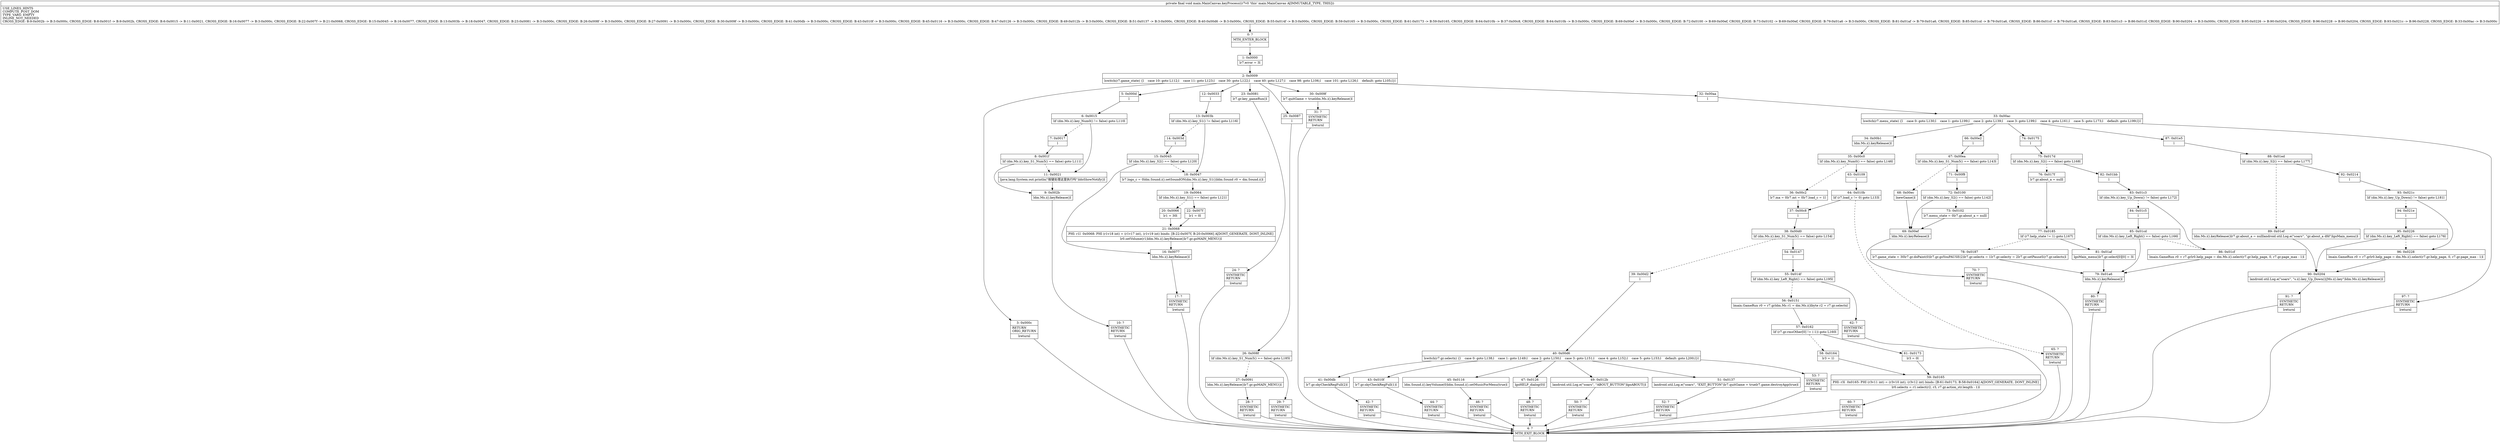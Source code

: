 digraph "CFG formain.MainCanvas.keyProcess()V" {
Node_0 [shape=record,label="{0\:\ ?|MTH_ENTER_BLOCK\l|l}"];
Node_1 [shape=record,label="{1\:\ 0x0000|lr7.error = 3l}"];
Node_2 [shape=record,label="{2\:\ 0x0009|lswitch(r7.game_state) \{l    case 10: goto L112;l    case 11: goto L123;l    case 30: goto L122;l    case 40: goto L127;l    case 98: goto L106;l    case 101: goto L126;l    default: goto L105;l\}l}"];
Node_3 [shape=record,label="{3\:\ 0x000c|RETURN\lORIG_RETURN\l|lreturnl}"];
Node_4 [shape=record,label="{4\:\ ?|MTH_EXIT_BLOCK\l|l}"];
Node_5 [shape=record,label="{5\:\ 0x000d|l}"];
Node_6 [shape=record,label="{6\:\ 0x0015|lif (dm.Ms.i().key_Num0() != false) goto L110l}"];
Node_7 [shape=record,label="{7\:\ 0x0017|l}"];
Node_8 [shape=record,label="{8\:\ 0x001f|lif (dm.Ms.i().key_S1_Num5() == false) goto L111l}"];
Node_9 [shape=record,label="{9\:\ 0x002b|ldm.Ms.i().keyRelease()l}"];
Node_10 [shape=record,label="{10\:\ ?|SYNTHETIC\lRETURN\l|lreturnl}"];
Node_11 [shape=record,label="{11\:\ 0x0021|ljava.lang.System.out.println(\"按键处理这里执行吗\")ldoShowNotify()l}"];
Node_12 [shape=record,label="{12\:\ 0x0033|l}"];
Node_13 [shape=record,label="{13\:\ 0x003b|lif (dm.Ms.i().key_S1() != false) goto L116l}"];
Node_14 [shape=record,label="{14\:\ 0x003d|l}"];
Node_15 [shape=record,label="{15\:\ 0x0045|lif (dm.Ms.i().key_S2() == false) goto L120l}"];
Node_16 [shape=record,label="{16\:\ 0x0077|ldm.Ms.i().keyRelease()l}"];
Node_17 [shape=record,label="{17\:\ ?|SYNTHETIC\lRETURN\l|lreturnl}"];
Node_18 [shape=record,label="{18\:\ 0x0047|lr7.logo_c = 0ldm.Sound.i().setSoundON(dm.Ms.i().key_S1())ldm.Sound r0 = dm.Sound.i()l}"];
Node_19 [shape=record,label="{19\:\ 0x0064|lif (dm.Ms.i().key_S1() == false) goto L121l}"];
Node_20 [shape=record,label="{20\:\ 0x0066|lr1 = 30l}"];
Node_21 [shape=record,label="{21\:\ 0x0068|PHI: r1l  0x0068: PHI (r1v18 int) = (r1v17 int), (r1v19 int) binds: [B:22:0x007f, B:20:0x0066] A[DONT_GENERATE, DONT_INLINE]\l|lr0.setVolume(r1)ldm.Ms.i().keyRelease()lr7.gr.goMAIN_MENU()l}"];
Node_22 [shape=record,label="{22\:\ 0x007f|lr1 = 0l}"];
Node_23 [shape=record,label="{23\:\ 0x0081|lr7.gr.key_gameRun()l}"];
Node_24 [shape=record,label="{24\:\ ?|SYNTHETIC\lRETURN\l|lreturnl}"];
Node_25 [shape=record,label="{25\:\ 0x0087|l}"];
Node_26 [shape=record,label="{26\:\ 0x008f|lif (dm.Ms.i().key_S1_Num5() == false) goto L185l}"];
Node_27 [shape=record,label="{27\:\ 0x0091|ldm.Ms.i().keyRelease()lr7.gr.goMAIN_MENU()l}"];
Node_28 [shape=record,label="{28\:\ ?|SYNTHETIC\lRETURN\l|lreturnl}"];
Node_29 [shape=record,label="{29\:\ ?|SYNTHETIC\lRETURN\l|lreturnl}"];
Node_30 [shape=record,label="{30\:\ 0x009f|lr7.quitGame = trueldm.Ms.i().keyRelease()l}"];
Node_31 [shape=record,label="{31\:\ ?|SYNTHETIC\lRETURN\l|lreturnl}"];
Node_32 [shape=record,label="{32\:\ 0x00aa|l}"];
Node_33 [shape=record,label="{33\:\ 0x00ac|lswitch(r7.menu_state) \{l    case 0: goto L130;l    case 1: goto L199;l    case 2: goto L139;l    case 3: goto L199;l    case 4: goto L161;l    case 5: goto L173;l    default: goto L199;l\}l}"];
Node_34 [shape=record,label="{34\:\ 0x00b1|ldm.Ms.i().keyRelease()l}"];
Node_35 [shape=record,label="{35\:\ 0x00c0|lif (dm.Ms.i().key_Num0() == false) goto L146l}"];
Node_36 [shape=record,label="{36\:\ 0x00c2|lr7.ma = 0lr7.mt = 0lr7.load_c = 1l}"];
Node_37 [shape=record,label="{37\:\ 0x00c8|l}"];
Node_38 [shape=record,label="{38\:\ 0x00d0|lif (dm.Ms.i().key_S1_Num5() == false) goto L154l}"];
Node_39 [shape=record,label="{39\:\ 0x00d2|l}"];
Node_40 [shape=record,label="{40\:\ 0x00d6|lswitch(r7.gr.selectx) \{l    case 0: goto L138;l    case 1: goto L149;l    case 2: goto L150;l    case 3: goto L151;l    case 4: goto L152;l    case 5: goto L153;l    default: goto L200;l\}l}"];
Node_41 [shape=record,label="{41\:\ 0x00db|lr7.gr.skyCheckRegFull(2)l}"];
Node_42 [shape=record,label="{42\:\ ?|SYNTHETIC\lRETURN\l|lreturnl}"];
Node_43 [shape=record,label="{43\:\ 0x010f|lr7.gr.skyCheckRegFull(1)l}"];
Node_44 [shape=record,label="{44\:\ ?|SYNTHETIC\lRETURN\l|lreturnl}"];
Node_45 [shape=record,label="{45\:\ 0x0116|ldm.Sound.i().keyVolume(0)ldm.Sound.i().setMusicForMenu(true)l}"];
Node_46 [shape=record,label="{46\:\ ?|SYNTHETIC\lRETURN\l|lreturnl}"];
Node_47 [shape=record,label="{47\:\ 0x0126|lgoHELP_dialog(0)l}"];
Node_48 [shape=record,label="{48\:\ ?|SYNTHETIC\lRETURN\l|lreturnl}"];
Node_49 [shape=record,label="{49\:\ 0x012b|landroid.util.Log.e(\"soars\", \"ABOUT_BUTTON\")lgoABOUT()l}"];
Node_50 [shape=record,label="{50\:\ ?|SYNTHETIC\lRETURN\l|lreturnl}"];
Node_51 [shape=record,label="{51\:\ 0x0137|landroid.util.Log.e(\"soars\", \"EXIT_BUTTON\")lr7.quitGame = truelr7.game.destroyApp(true)l}"];
Node_52 [shape=record,label="{52\:\ ?|SYNTHETIC\lRETURN\l|lreturnl}"];
Node_53 [shape=record,label="{53\:\ ?|SYNTHETIC\lRETURN\l|lreturnl}"];
Node_54 [shape=record,label="{54\:\ 0x0147|l}"];
Node_55 [shape=record,label="{55\:\ 0x014f|lif (dm.Ms.i().key_Left_Right() == false) goto L195l}"];
Node_56 [shape=record,label="{56\:\ 0x0151|lmain.GameRun r0 = r7.grldm.Ms r1 = dm.Ms.i()lbyte r2 = r7.gr.selectxl}"];
Node_57 [shape=record,label="{57\:\ 0x0162|lif (r7.gr.rmsOther[0] != (\-1)) goto L160l}"];
Node_58 [shape=record,label="{58\:\ 0x0164|lr3 = 1l}"];
Node_59 [shape=record,label="{59\:\ 0x0165|PHI: r3l  0x0165: PHI (r3v11 int) = (r3v10 int), (r3v12 int) binds: [B:61:0x0173, B:58:0x0164] A[DONT_GENERATE, DONT_INLINE]\l|lr0.selectx = r1.select(r2, r3, r7.gr.action_str.length \- 1)l}"];
Node_60 [shape=record,label="{60\:\ ?|SYNTHETIC\lRETURN\l|lreturnl}"];
Node_61 [shape=record,label="{61\:\ 0x0173|lr3 = 0l}"];
Node_62 [shape=record,label="{62\:\ ?|SYNTHETIC\lRETURN\l|lreturnl}"];
Node_63 [shape=record,label="{63\:\ 0x0109|l}"];
Node_64 [shape=record,label="{64\:\ 0x010b|lif (r7.load_c != 0) goto L133l}"];
Node_65 [shape=record,label="{65\:\ ?|SYNTHETIC\lRETURN\l|lreturnl}"];
Node_66 [shape=record,label="{66\:\ 0x00e2|l}"];
Node_67 [shape=record,label="{67\:\ 0x00ea|lif (dm.Ms.i().key_S1_Num5() == false) goto L143l}"];
Node_68 [shape=record,label="{68\:\ 0x00ec|lnewGame()l}"];
Node_69 [shape=record,label="{69\:\ 0x00ef|ldm.Ms.i().keyRelease()l}"];
Node_70 [shape=record,label="{70\:\ ?|SYNTHETIC\lRETURN\l|lreturnl}"];
Node_71 [shape=record,label="{71\:\ 0x00f8|l}"];
Node_72 [shape=record,label="{72\:\ 0x0100|lif (dm.Ms.i().key_S2() == false) goto L142l}"];
Node_73 [shape=record,label="{73\:\ 0x0102|lr7.menu_state = 0lr7.gr.about_a = nulll}"];
Node_74 [shape=record,label="{74\:\ 0x0175|l}"];
Node_75 [shape=record,label="{75\:\ 0x017d|lif (dm.Ms.i().key_S2() == false) goto L168l}"];
Node_76 [shape=record,label="{76\:\ 0x017f|lr7.gr.about_a = nulll}"];
Node_77 [shape=record,label="{77\:\ 0x0185|lif (r7.help_state != 1) goto L167l}"];
Node_78 [shape=record,label="{78\:\ 0x0187|lr7.game_state = 30lr7.gr.doPaint(0)lr7.gr.goYouPAUSE(2)lr7.gr.selectx = 1lr7.gr.selecty = 2lr7.gr.setPauseS(r7.gr.selectx)l}"];
Node_79 [shape=record,label="{79\:\ 0x01a6|ldm.Ms.i().keyRelease()l}"];
Node_80 [shape=record,label="{80\:\ ?|SYNTHETIC\lRETURN\l|lreturnl}"];
Node_81 [shape=record,label="{81\:\ 0x01af|lgoMain_menu()lr7.gr.select[0][0] = 3l}"];
Node_82 [shape=record,label="{82\:\ 0x01bb|l}"];
Node_83 [shape=record,label="{83\:\ 0x01c3|lif (dm.Ms.i().key_Up_Down() != false) goto L172l}"];
Node_84 [shape=record,label="{84\:\ 0x01c5|l}"];
Node_85 [shape=record,label="{85\:\ 0x01cd|lif (dm.Ms.i().key_Left_Right() == false) goto L166l}"];
Node_86 [shape=record,label="{86\:\ 0x01cf|lmain.GameRun r0 = r7.grlr0.help_page = dm.Ms.i().select(r7.gr.help_page, 0, r7.gr.page_max \- 1)l}"];
Node_87 [shape=record,label="{87\:\ 0x01e5|l}"];
Node_88 [shape=record,label="{88\:\ 0x01ed|lif (dm.Ms.i().key_S2() == false) goto L177l}"];
Node_89 [shape=record,label="{89\:\ 0x01ef|ldm.Ms.i().keyRelease()lr7.gr.about_a = nulllandroid.util.Log.e(\"soars\", \"gr.about_a dfd\")lgoMain_menu()l}"];
Node_90 [shape=record,label="{90\:\ 0x0204|landroid.util.Log.e(\"soars\", \"s.i().key_Up_Down()\|\|Ms.i().key\")ldm.Ms.i().keyRelease()l}"];
Node_91 [shape=record,label="{91\:\ ?|SYNTHETIC\lRETURN\l|lreturnl}"];
Node_92 [shape=record,label="{92\:\ 0x0214|l}"];
Node_93 [shape=record,label="{93\:\ 0x021c|lif (dm.Ms.i().key_Up_Down() != false) goto L181l}"];
Node_94 [shape=record,label="{94\:\ 0x021e|l}"];
Node_95 [shape=record,label="{95\:\ 0x0226|lif (dm.Ms.i().key_Left_Right() == false) goto L176l}"];
Node_96 [shape=record,label="{96\:\ 0x0228|lmain.GameRun r0 = r7.grlr0.help_page = dm.Ms.i().select(r7.gr.help_page, 0, r7.gr.page_max \- 1)l}"];
Node_97 [shape=record,label="{97\:\ ?|SYNTHETIC\lRETURN\l|lreturnl}"];
MethodNode[shape=record,label="{private final void main.MainCanvas.keyProcess((r7v0 'this' main.MainCanvas A[IMMUTABLE_TYPE, THIS]))  | USE_LINES_HINTS\lCOMPUTE_POST_DOM\lTYPE_VARS: EMPTY\lINLINE_NOT_NEEDED\lCROSS_EDGE: B:9:0x002b \-\> B:3:0x000c, CROSS_EDGE: B:8:0x001f \-\> B:9:0x002b, CROSS_EDGE: B:6:0x0015 \-\> B:11:0x0021, CROSS_EDGE: B:16:0x0077 \-\> B:3:0x000c, CROSS_EDGE: B:22:0x007f \-\> B:21:0x0068, CROSS_EDGE: B:15:0x0045 \-\> B:16:0x0077, CROSS_EDGE: B:13:0x003b \-\> B:18:0x0047, CROSS_EDGE: B:23:0x0081 \-\> B:3:0x000c, CROSS_EDGE: B:26:0x008f \-\> B:3:0x000c, CROSS_EDGE: B:27:0x0091 \-\> B:3:0x000c, CROSS_EDGE: B:30:0x009f \-\> B:3:0x000c, CROSS_EDGE: B:41:0x00db \-\> B:3:0x000c, CROSS_EDGE: B:43:0x010f \-\> B:3:0x000c, CROSS_EDGE: B:45:0x0116 \-\> B:3:0x000c, CROSS_EDGE: B:47:0x0126 \-\> B:3:0x000c, CROSS_EDGE: B:49:0x012b \-\> B:3:0x000c, CROSS_EDGE: B:51:0x0137 \-\> B:3:0x000c, CROSS_EDGE: B:40:0x00d6 \-\> B:3:0x000c, CROSS_EDGE: B:55:0x014f \-\> B:3:0x000c, CROSS_EDGE: B:59:0x0165 \-\> B:3:0x000c, CROSS_EDGE: B:61:0x0173 \-\> B:59:0x0165, CROSS_EDGE: B:64:0x010b \-\> B:37:0x00c8, CROSS_EDGE: B:64:0x010b \-\> B:3:0x000c, CROSS_EDGE: B:69:0x00ef \-\> B:3:0x000c, CROSS_EDGE: B:72:0x0100 \-\> B:69:0x00ef, CROSS_EDGE: B:73:0x0102 \-\> B:69:0x00ef, CROSS_EDGE: B:79:0x01a6 \-\> B:3:0x000c, CROSS_EDGE: B:81:0x01af \-\> B:79:0x01a6, CROSS_EDGE: B:85:0x01cd \-\> B:79:0x01a6, CROSS_EDGE: B:86:0x01cf \-\> B:79:0x01a6, CROSS_EDGE: B:83:0x01c3 \-\> B:86:0x01cf, CROSS_EDGE: B:90:0x0204 \-\> B:3:0x000c, CROSS_EDGE: B:95:0x0226 \-\> B:90:0x0204, CROSS_EDGE: B:96:0x0228 \-\> B:90:0x0204, CROSS_EDGE: B:93:0x021c \-\> B:96:0x0228, CROSS_EDGE: B:33:0x00ac \-\> B:3:0x000c\l}"];
MethodNode -> Node_0;
Node_0 -> Node_1;
Node_1 -> Node_2;
Node_2 -> Node_3;
Node_2 -> Node_5;
Node_2 -> Node_12;
Node_2 -> Node_23;
Node_2 -> Node_25;
Node_2 -> Node_30;
Node_2 -> Node_32;
Node_3 -> Node_4;
Node_5 -> Node_6;
Node_6 -> Node_7[style=dashed];
Node_6 -> Node_11;
Node_7 -> Node_8;
Node_8 -> Node_11[style=dashed];
Node_8 -> Node_9;
Node_9 -> Node_10;
Node_10 -> Node_4;
Node_11 -> Node_9;
Node_12 -> Node_13;
Node_13 -> Node_14[style=dashed];
Node_13 -> Node_18;
Node_14 -> Node_15;
Node_15 -> Node_18[style=dashed];
Node_15 -> Node_16;
Node_16 -> Node_17;
Node_17 -> Node_4;
Node_18 -> Node_19;
Node_19 -> Node_20[style=dashed];
Node_19 -> Node_22;
Node_20 -> Node_21;
Node_21 -> Node_16;
Node_22 -> Node_21;
Node_23 -> Node_24;
Node_24 -> Node_4;
Node_25 -> Node_26;
Node_26 -> Node_27[style=dashed];
Node_26 -> Node_29;
Node_27 -> Node_28;
Node_28 -> Node_4;
Node_29 -> Node_4;
Node_30 -> Node_31;
Node_31 -> Node_4;
Node_32 -> Node_33;
Node_33 -> Node_34;
Node_33 -> Node_66;
Node_33 -> Node_74;
Node_33 -> Node_87;
Node_33 -> Node_97;
Node_34 -> Node_35;
Node_35 -> Node_36[style=dashed];
Node_35 -> Node_63;
Node_36 -> Node_37;
Node_37 -> Node_38;
Node_38 -> Node_39[style=dashed];
Node_38 -> Node_54;
Node_39 -> Node_40;
Node_40 -> Node_41;
Node_40 -> Node_43;
Node_40 -> Node_45;
Node_40 -> Node_47;
Node_40 -> Node_49;
Node_40 -> Node_51;
Node_40 -> Node_53;
Node_41 -> Node_42;
Node_42 -> Node_4;
Node_43 -> Node_44;
Node_44 -> Node_4;
Node_45 -> Node_46;
Node_46 -> Node_4;
Node_47 -> Node_48;
Node_48 -> Node_4;
Node_49 -> Node_50;
Node_50 -> Node_4;
Node_51 -> Node_52;
Node_52 -> Node_4;
Node_53 -> Node_4;
Node_54 -> Node_55;
Node_55 -> Node_56[style=dashed];
Node_55 -> Node_62;
Node_56 -> Node_57;
Node_57 -> Node_58[style=dashed];
Node_57 -> Node_61;
Node_58 -> Node_59;
Node_59 -> Node_60;
Node_60 -> Node_4;
Node_61 -> Node_59;
Node_62 -> Node_4;
Node_63 -> Node_64;
Node_64 -> Node_37;
Node_64 -> Node_65[style=dashed];
Node_65 -> Node_4;
Node_66 -> Node_67;
Node_67 -> Node_68[style=dashed];
Node_67 -> Node_71;
Node_68 -> Node_69;
Node_69 -> Node_70;
Node_70 -> Node_4;
Node_71 -> Node_72;
Node_72 -> Node_69;
Node_72 -> Node_73[style=dashed];
Node_73 -> Node_69;
Node_74 -> Node_75;
Node_75 -> Node_76[style=dashed];
Node_75 -> Node_82;
Node_76 -> Node_77;
Node_77 -> Node_78[style=dashed];
Node_77 -> Node_81;
Node_78 -> Node_79;
Node_79 -> Node_80;
Node_80 -> Node_4;
Node_81 -> Node_79;
Node_82 -> Node_83;
Node_83 -> Node_84[style=dashed];
Node_83 -> Node_86;
Node_84 -> Node_85;
Node_85 -> Node_79;
Node_85 -> Node_86[style=dashed];
Node_86 -> Node_79;
Node_87 -> Node_88;
Node_88 -> Node_89[style=dashed];
Node_88 -> Node_92;
Node_89 -> Node_90;
Node_90 -> Node_91;
Node_91 -> Node_4;
Node_92 -> Node_93;
Node_93 -> Node_94[style=dashed];
Node_93 -> Node_96;
Node_94 -> Node_95;
Node_95 -> Node_90;
Node_95 -> Node_96[style=dashed];
Node_96 -> Node_90;
Node_97 -> Node_4;
}


